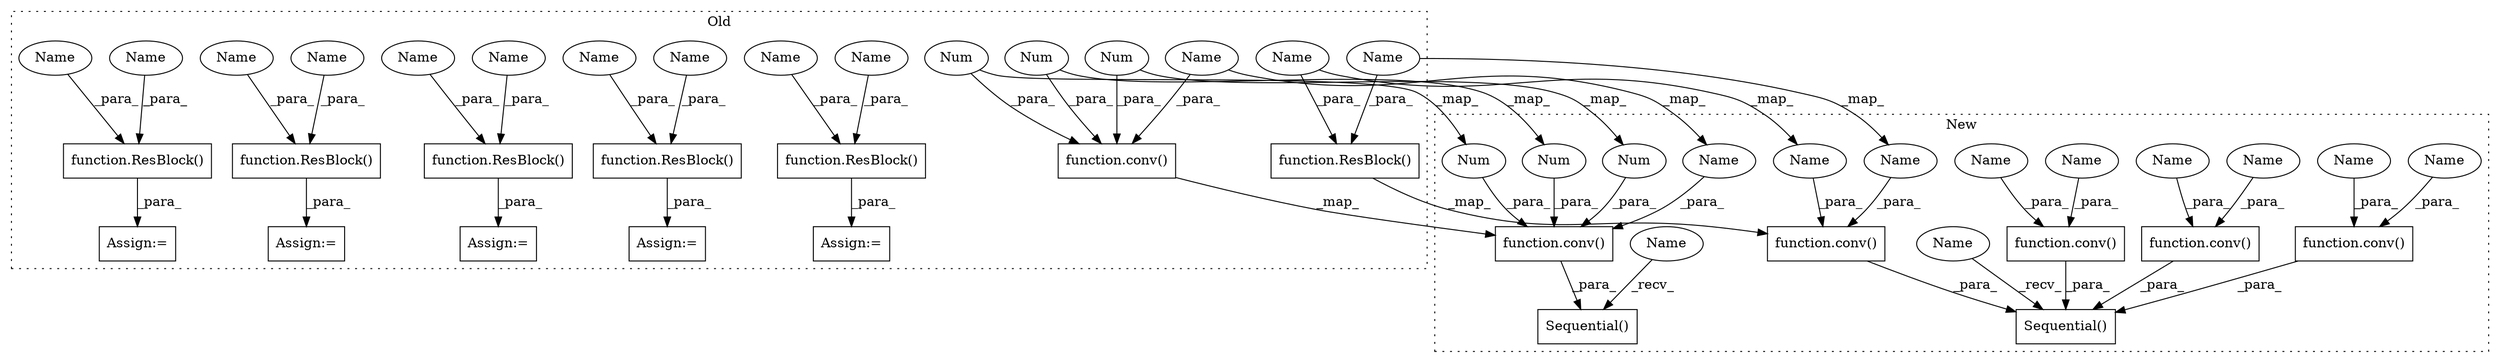 digraph G {
subgraph cluster0 {
1 [label="function.ResBlock()" a="75" s="2010,2023" l="9,1" shape="box"];
5 [label="function.ResBlock()" a="75" s="2080,2093" l="9,1" shape="box"];
6 [label="Assign:=" a="68" s="2077" l="3" shape="box"];
7 [label="function.ResBlock()" a="75" s="2150,2163" l="9,1" shape="box"];
8 [label="Assign:=" a="68" s="2147" l="3" shape="box"];
9 [label="function.ResBlock()" a="75" s="2185,2198" l="9,1" shape="box"];
10 [label="Assign:=" a="68" s="2182" l="3" shape="box"];
11 [label="function.ResBlock()" a="75" s="2115,2128" l="9,1" shape="box"];
12 [label="Assign:=" a="68" s="2112" l="3" shape="box"];
13 [label="function.ResBlock()" a="75" s="2045,2058" l="9,1" shape="box"];
14 [label="Assign:=" a="68" s="2042" l="3" shape="box"];
17 [label="function.conv()" a="75" s="1962,1988" l="5,1" shape="box"];
20 [label="Num" a="76" s="1987" l="1" shape="ellipse"];
21 [label="Num" a="76" s="1981" l="1" shape="ellipse"];
24 [label="Num" a="76" s="1984" l="1" shape="ellipse"];
35 [label="Name" a="87" s="2197" l="1" shape="ellipse"];
36 [label="Name" a="87" s="2092" l="1" shape="ellipse"];
37 [label="Name" a="87" s="2194" l="1" shape="ellipse"];
38 [label="Name" a="87" s="2089" l="1" shape="ellipse"];
39 [label="Name" a="87" s="2162" l="1" shape="ellipse"];
40 [label="Name" a="87" s="2159" l="1" shape="ellipse"];
41 [label="Name" a="87" s="1978" l="1" shape="ellipse"];
42 [label="Name" a="87" s="2022" l="1" shape="ellipse"];
43 [label="Name" a="87" s="2124" l="1" shape="ellipse"];
44 [label="Name" a="87" s="2019" l="1" shape="ellipse"];
45 [label="Name" a="87" s="2057" l="1" shape="ellipse"];
46 [label="Name" a="87" s="2054" l="1" shape="ellipse"];
47 [label="Name" a="87" s="2127" l="1" shape="ellipse"];
label = "Old";
style="dotted";
}
subgraph cluster1 {
2 [label="function.conv()" a="75" s="1200,1209" l="5,1" shape="box"];
3 [label="Sequential()" a="75" s="1173,1378" l="27,11" shape="box"];
4 [label="function.conv()" a="75" s="1224,1233" l="5,1" shape="box"];
15 [label="Sequential()" a="75" s="1078,1132" l="27,15" shape="box"];
16 [label="function.conv()" a="75" s="1344,1353" l="5,1" shape="box"];
18 [label="function.conv()" a="75" s="1105,1131" l="5,1" shape="box"];
19 [label="Num" a="76" s="1130" l="1" shape="ellipse"];
22 [label="Num" a="76" s="1124" l="1" shape="ellipse"];
23 [label="Num" a="76" s="1127" l="1" shape="ellipse"];
25 [label="function.conv()" a="75" s="1368,1377" l="5,1" shape="box"];
26 [label="Name" a="87" s="1373" l="1" shape="ellipse"];
27 [label="Name" a="87" s="1352" l="1" shape="ellipse"];
28 [label="Name" a="87" s="1229" l="1" shape="ellipse"];
29 [label="Name" a="87" s="1232" l="1" shape="ellipse"];
30 [label="Name" a="87" s="1205" l="1" shape="ellipse"];
31 [label="Name" a="87" s="1121" l="1" shape="ellipse"];
32 [label="Name" a="87" s="1208" l="1" shape="ellipse"];
33 [label="Name" a="87" s="1376" l="1" shape="ellipse"];
34 [label="Name" a="87" s="1349" l="1" shape="ellipse"];
48 [label="Name" a="87" s="1078" l="2" shape="ellipse"];
49 [label="Name" a="87" s="1173" l="2" shape="ellipse"];
label = "New";
style="dotted";
}
1 -> 2 [label="_map_"];
2 -> 3 [label="_para_"];
4 -> 3 [label="_para_"];
5 -> 6 [label="_para_"];
7 -> 8 [label="_para_"];
9 -> 10 [label="_para_"];
11 -> 12 [label="_para_"];
13 -> 14 [label="_para_"];
16 -> 3 [label="_para_"];
17 -> 18 [label="_map_"];
18 -> 15 [label="_para_"];
19 -> 18 [label="_para_"];
20 -> 17 [label="_para_"];
20 -> 19 [label="_map_"];
21 -> 22 [label="_map_"];
21 -> 17 [label="_para_"];
22 -> 18 [label="_para_"];
23 -> 18 [label="_para_"];
24 -> 23 [label="_map_"];
24 -> 17 [label="_para_"];
25 -> 3 [label="_para_"];
26 -> 25 [label="_para_"];
27 -> 16 [label="_para_"];
28 -> 4 [label="_para_"];
29 -> 4 [label="_para_"];
30 -> 2 [label="_para_"];
31 -> 18 [label="_para_"];
32 -> 2 [label="_para_"];
33 -> 25 [label="_para_"];
34 -> 16 [label="_para_"];
35 -> 9 [label="_para_"];
36 -> 5 [label="_para_"];
37 -> 9 [label="_para_"];
38 -> 5 [label="_para_"];
39 -> 7 [label="_para_"];
40 -> 7 [label="_para_"];
41 -> 17 [label="_para_"];
41 -> 31 [label="_map_"];
42 -> 1 [label="_para_"];
42 -> 32 [label="_map_"];
43 -> 11 [label="_para_"];
44 -> 1 [label="_para_"];
44 -> 30 [label="_map_"];
45 -> 13 [label="_para_"];
46 -> 13 [label="_para_"];
47 -> 11 [label="_para_"];
48 -> 15 [label="_recv_"];
49 -> 3 [label="_recv_"];
}